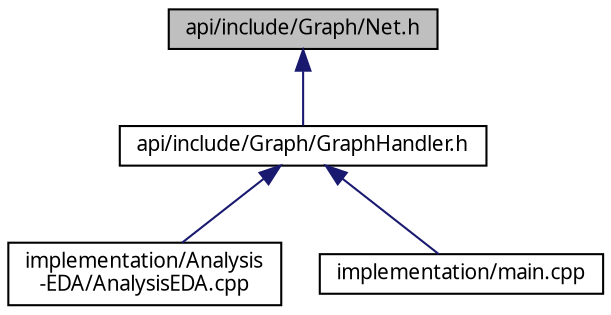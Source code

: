 digraph "api/include/Graph/Net.h"
{
 // LATEX_PDF_SIZE
  edge [fontname="FreeSans.ttf",fontsize="10",labelfontname="FreeSans.ttf",labelfontsize="10"];
  node [fontname="FreeSans.ttf",fontsize="10",shape=record];
  Node3 [label="api/include/Graph/Net.h",height=0.2,width=0.4,color="black", fillcolor="grey75", style="filled", fontcolor="black",tooltip=" "];
  Node3 -> Node4 [dir="back",color="midnightblue",fontsize="10",style="solid",fontname="FreeSans.ttf"];
  Node4 [label="api/include/Graph/GraphHandler.h",height=0.2,width=0.4,color="black", fillcolor="white", style="filled",URL="$GraphHandler_8h.html",tooltip=" "];
  Node4 -> Node5 [dir="back",color="midnightblue",fontsize="10",style="solid",fontname="FreeSans.ttf"];
  Node5 [label="implementation/Analysis\l-EDA/AnalysisEDA.cpp",height=0.2,width=0.4,color="black", fillcolor="white", style="filled",URL="$AnalysisEDA_8cpp.html",tooltip=" "];
  Node4 -> Node6 [dir="back",color="midnightblue",fontsize="10",style="solid",fontname="FreeSans.ttf"];
  Node6 [label="implementation/main.cpp",height=0.2,width=0.4,color="black", fillcolor="white", style="filled",URL="$main_8cpp.html",tooltip=" "];
}
